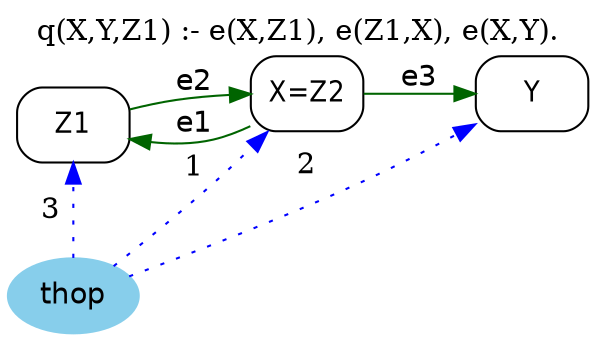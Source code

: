 strict digraph G {
	graph [bb="0,0,269.19,156",
		label="q(X,Y,Z1) :- e(X,Z1), e(Z1,X), e(X,Y).",
		labelloc=t,
		lheight=0.21,
		lp="134.6,144.5",
		lwidth=3.07,
		rankdir=LR
	];
	node [label="\N"];
	Z1	 [fontname="Helvetica-Narrow",
		height=0.5,
		pos="28.597,100",
		shape=box,
		style=rounded,
		width=0.75];
	X	 [fontname="Helvetica-Narrow",
		height=0.5,
		label="X=Z2",
		pos="136.19,115",
		shape=box,
		style=rounded,
		width=0.75];
	Z1 -> X	 [color=darkgreen,
		fontname=helvetica,
		label=e2,
		lp="83.195,120.5",
		pos="e,109.05,114.84 56.003,108.04 62.261,109.6 68.918,111.05 75.195,112 82.848,113.16 91.098,113.9 98.981,114.37"];
	X -> Z1	 [color=darkgreen,
		fontname=helvetica,
		label=e1,
		lp="83.195,100.5",
		pos="e,55.635,93.017 108.84,99.208 103.18,96.639 97.126,94.372 91.195,93 83.015,91.107 74.11,90.98 65.652,91.729"];
	Y	 [fontname="Helvetica-Narrow",
		height=0.5,
		pos="242.19,115",
		shape=box,
		style=rounded,
		width=0.75];
	X -> Y	 [color=darkgreen,
		fontname=helvetica,
		label=e3,
		lp="189.19,122.5",
		pos="e,214.85,115 163.22,115 175.83,115 191.05,115 204.74,115"];
	thop	 [color=skyblue,
		fillcolor=skyblue,
		fontname=helvetica,
		height=0.5,
		pos="28.597,18",
		shape=oval,
		style="filled,rounded",
		width=0.79437];
	thop -> Z1	 [color=blue,
		constraint=false,
		label=3,
		lp="18.097,59",
		pos="e,28.597,81.852 28.597,36.198 28.597,46.602 28.597,59.878 28.597,71.623",
		style=dotted];
	thop -> X	 [color=blue,
		constraint=false,
		label=1,
		lp="83.195,79.5",
		pos="e,117.57,96.792 45.805,32.437 58.497,43.183 76.107,58.299 91.195,72 97.382,77.618 103.94,83.767 110.08,89.612",
		style=dotted];
	thop -> Y	 [color=blue,
		constraint=false,
		label=2,
		lp="136.19,80.5",
		pos="e,215.12,99.735 53.232,27.208 80.468,37.585 125.48,55.324 163.19,73 177.48,79.695 192.86,87.688 206.23,94.896",
		style=dotted];
}
